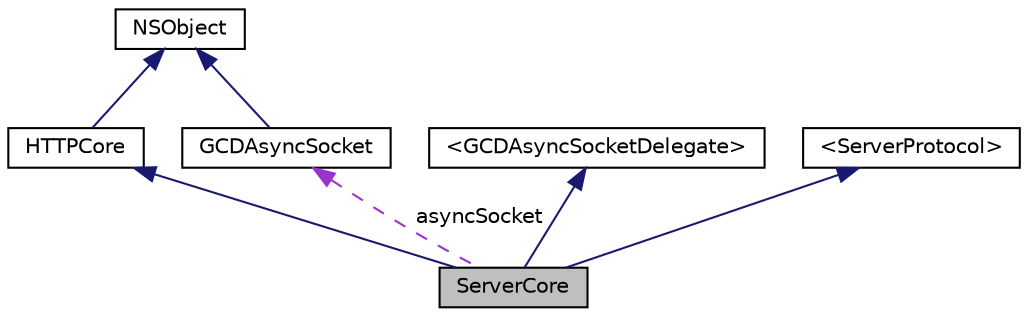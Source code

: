 digraph G
{
  edge [fontname="Helvetica",fontsize="10",labelfontname="Helvetica",labelfontsize="10"];
  node [fontname="Helvetica",fontsize="10",shape=record];
  Node1 [label="ServerCore",height=0.2,width=0.4,color="black", fillcolor="grey75", style="filled" fontcolor="black"];
  Node2 -> Node1 [dir="back",color="midnightblue",fontsize="10",style="solid",fontname="Helvetica"];
  Node2 [label="HTTPCore",height=0.2,width=0.4,color="black", fillcolor="white", style="filled",URL="$interface_h_t_t_p_core.html"];
  Node3 -> Node2 [dir="back",color="midnightblue",fontsize="10",style="solid",fontname="Helvetica"];
  Node3 [label="NSObject",height=0.2,width=0.4,color="black", fillcolor="white", style="filled",URL="$class_n_s_object.html"];
  Node4 -> Node1 [dir="back",color="midnightblue",fontsize="10",style="solid",fontname="Helvetica"];
  Node4 [label="\<GCDAsyncSocketDelegate\>",height=0.2,width=0.4,color="black", fillcolor="white", style="filled",URL="$protocol_g_c_d_async_socket_delegate-p.html"];
  Node5 -> Node1 [dir="back",color="midnightblue",fontsize="10",style="solid",fontname="Helvetica"];
  Node5 [label="\<ServerProtocol\>",height=0.2,width=0.4,color="black", fillcolor="white", style="filled",URL="$protocol_server_protocol-p.html"];
  Node6 -> Node1 [dir="back",color="darkorchid3",fontsize="10",style="dashed",label=" asyncSocket" ,fontname="Helvetica"];
  Node6 [label="GCDAsyncSocket",height=0.2,width=0.4,color="black", fillcolor="white", style="filled",URL="$interface_g_c_d_async_socket.html"];
  Node3 -> Node6 [dir="back",color="midnightblue",fontsize="10",style="solid",fontname="Helvetica"];
}
